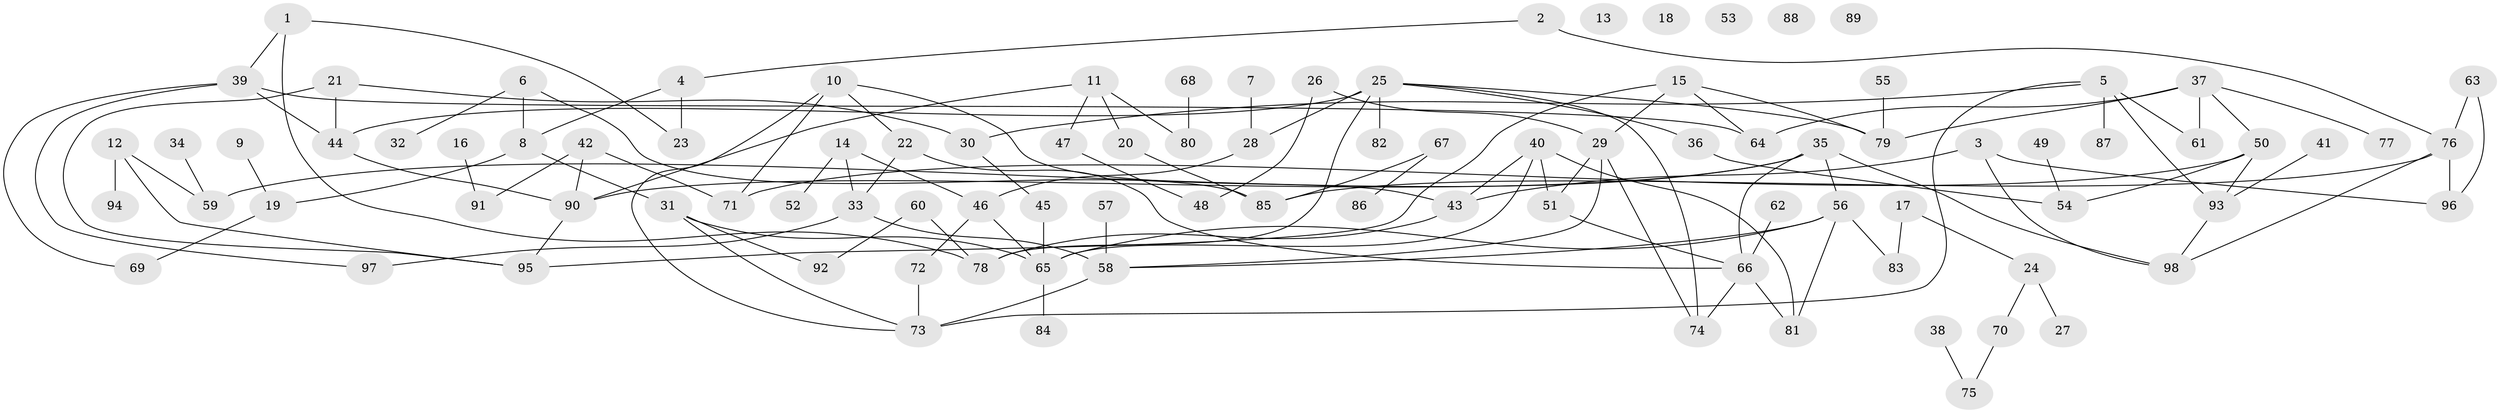 // coarse degree distribution, {4: 0.13636363636363635, 2: 0.3181818181818182, 6: 0.022727272727272728, 5: 0.11363636363636363, 8: 0.06818181818181818, 7: 0.022727272727272728, 11: 0.022727272727272728, 9: 0.022727272727272728, 3: 0.09090909090909091, 1: 0.18181818181818182}
// Generated by graph-tools (version 1.1) at 2025/48/03/04/25 22:48:27]
// undirected, 98 vertices, 132 edges
graph export_dot {
  node [color=gray90,style=filled];
  1;
  2;
  3;
  4;
  5;
  6;
  7;
  8;
  9;
  10;
  11;
  12;
  13;
  14;
  15;
  16;
  17;
  18;
  19;
  20;
  21;
  22;
  23;
  24;
  25;
  26;
  27;
  28;
  29;
  30;
  31;
  32;
  33;
  34;
  35;
  36;
  37;
  38;
  39;
  40;
  41;
  42;
  43;
  44;
  45;
  46;
  47;
  48;
  49;
  50;
  51;
  52;
  53;
  54;
  55;
  56;
  57;
  58;
  59;
  60;
  61;
  62;
  63;
  64;
  65;
  66;
  67;
  68;
  69;
  70;
  71;
  72;
  73;
  74;
  75;
  76;
  77;
  78;
  79;
  80;
  81;
  82;
  83;
  84;
  85;
  86;
  87;
  88;
  89;
  90;
  91;
  92;
  93;
  94;
  95;
  96;
  97;
  98;
  1 -- 23;
  1 -- 39;
  1 -- 78;
  2 -- 4;
  2 -- 76;
  3 -- 43;
  3 -- 96;
  3 -- 98;
  4 -- 8;
  4 -- 23;
  5 -- 30;
  5 -- 61;
  5 -- 73;
  5 -- 87;
  5 -- 93;
  6 -- 8;
  6 -- 32;
  6 -- 85;
  7 -- 28;
  8 -- 19;
  8 -- 31;
  9 -- 19;
  10 -- 22;
  10 -- 43;
  10 -- 71;
  10 -- 73;
  11 -- 20;
  11 -- 47;
  11 -- 80;
  11 -- 90;
  12 -- 59;
  12 -- 94;
  12 -- 95;
  14 -- 33;
  14 -- 46;
  14 -- 52;
  15 -- 29;
  15 -- 64;
  15 -- 79;
  15 -- 95;
  16 -- 91;
  17 -- 24;
  17 -- 83;
  19 -- 69;
  20 -- 85;
  21 -- 30;
  21 -- 44;
  21 -- 95;
  22 -- 33;
  22 -- 66;
  24 -- 27;
  24 -- 70;
  25 -- 28;
  25 -- 36;
  25 -- 44;
  25 -- 74;
  25 -- 78;
  25 -- 79;
  25 -- 82;
  26 -- 29;
  26 -- 48;
  28 -- 46;
  29 -- 51;
  29 -- 58;
  29 -- 74;
  30 -- 45;
  31 -- 65;
  31 -- 73;
  31 -- 92;
  33 -- 58;
  33 -- 97;
  34 -- 59;
  35 -- 56;
  35 -- 59;
  35 -- 66;
  35 -- 90;
  35 -- 98;
  36 -- 54;
  37 -- 50;
  37 -- 61;
  37 -- 64;
  37 -- 77;
  37 -- 79;
  38 -- 75;
  39 -- 44;
  39 -- 64;
  39 -- 69;
  39 -- 97;
  40 -- 43;
  40 -- 51;
  40 -- 65;
  40 -- 81;
  41 -- 93;
  42 -- 71;
  42 -- 90;
  42 -- 91;
  43 -- 78;
  44 -- 90;
  45 -- 65;
  46 -- 65;
  46 -- 72;
  47 -- 48;
  49 -- 54;
  50 -- 54;
  50 -- 71;
  50 -- 93;
  51 -- 66;
  55 -- 79;
  56 -- 58;
  56 -- 65;
  56 -- 81;
  56 -- 83;
  57 -- 58;
  58 -- 73;
  60 -- 78;
  60 -- 92;
  62 -- 66;
  63 -- 76;
  63 -- 96;
  65 -- 84;
  66 -- 74;
  66 -- 81;
  67 -- 85;
  67 -- 86;
  68 -- 80;
  70 -- 75;
  72 -- 73;
  76 -- 85;
  76 -- 96;
  76 -- 98;
  90 -- 95;
  93 -- 98;
}
